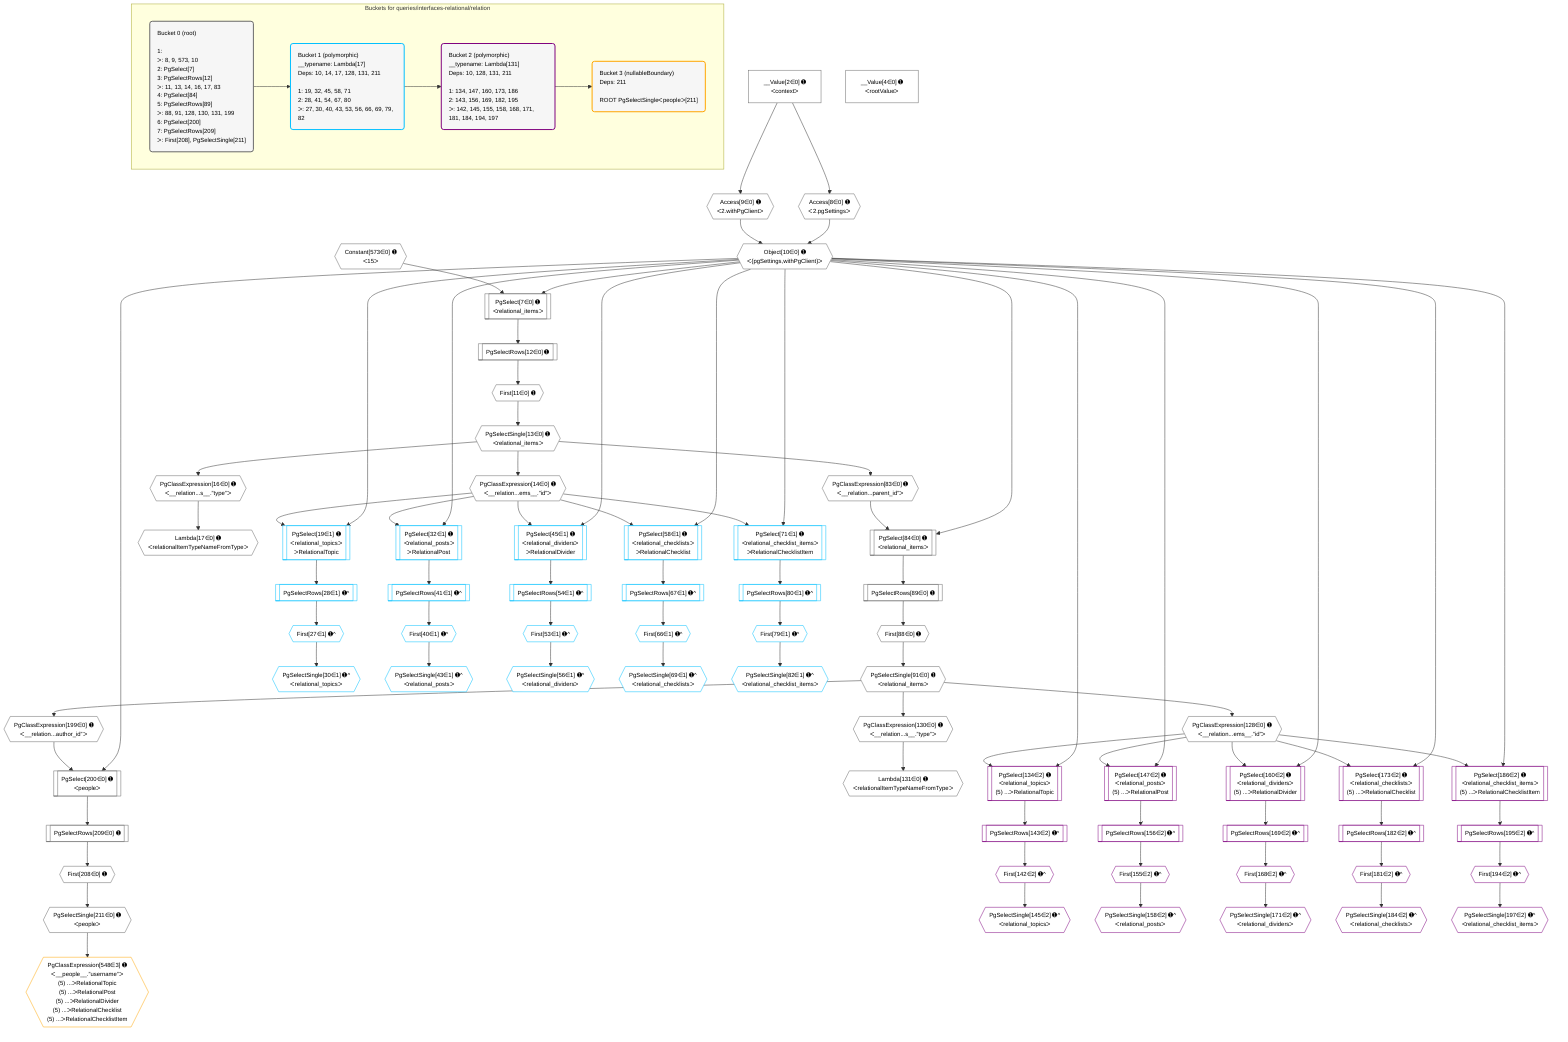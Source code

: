 %%{init: {'themeVariables': { 'fontSize': '12px'}}}%%
graph TD
    classDef path fill:#eee,stroke:#000,color:#000
    classDef plan fill:#fff,stroke-width:1px,color:#000
    classDef itemplan fill:#fff,stroke-width:2px,color:#000
    classDef unbatchedplan fill:#dff,stroke-width:1px,color:#000
    classDef sideeffectplan fill:#fcc,stroke-width:2px,color:#000
    classDef bucket fill:#f6f6f6,color:#000,stroke-width:2px,text-align:left

    subgraph "Buckets for queries/interfaces-relational/relation"
    Bucket0("Bucket 0 (root)<br /><br />1: <br />ᐳ: 8, 9, 573, 10<br />2: PgSelect[7]<br />3: PgSelectRows[12]<br />ᐳ: 11, 13, 14, 16, 17, 83<br />4: PgSelect[84]<br />5: PgSelectRows[89]<br />ᐳ: 88, 91, 128, 130, 131, 199<br />6: PgSelect[200]<br />7: PgSelectRows[209]<br />ᐳ: First[208], PgSelectSingle[211]"):::bucket
    Bucket1("Bucket 1 (polymorphic)<br />__typename: Lambda[17]<br />Deps: 10, 14, 17, 128, 131, 211<br /><br />1: 19, 32, 45, 58, 71<br />2: 28, 41, 54, 67, 80<br />ᐳ: 27, 30, 40, 43, 53, 56, 66, 69, 79, 82"):::bucket
    Bucket2("Bucket 2 (polymorphic)<br />__typename: Lambda[131]<br />Deps: 10, 128, 131, 211<br /><br />1: 134, 147, 160, 173, 186<br />2: 143, 156, 169, 182, 195<br />ᐳ: 142, 145, 155, 158, 168, 171, 181, 184, 194, 197"):::bucket
    Bucket3("Bucket 3 (nullableBoundary)<br />Deps: 211<br /><br />ROOT PgSelectSingleᐸpeopleᐳ[211]"):::bucket
    end
    Bucket0 --> Bucket1
    Bucket1 --> Bucket2
    Bucket2 --> Bucket3

    %% plan dependencies
    PgSelect7[["PgSelect[7∈0] ➊<br />ᐸrelational_itemsᐳ"]]:::plan
    Object10{{"Object[10∈0] ➊<br />ᐸ{pgSettings,withPgClient}ᐳ"}}:::plan
    Constant573{{"Constant[573∈0] ➊<br />ᐸ15ᐳ"}}:::plan
    Object10 & Constant573 --> PgSelect7
    Access8{{"Access[8∈0] ➊<br />ᐸ2.pgSettingsᐳ"}}:::plan
    Access9{{"Access[9∈0] ➊<br />ᐸ2.withPgClientᐳ"}}:::plan
    Access8 & Access9 --> Object10
    PgSelect84[["PgSelect[84∈0] ➊<br />ᐸrelational_itemsᐳ"]]:::plan
    PgClassExpression83{{"PgClassExpression[83∈0] ➊<br />ᐸ__relation...parent_id”ᐳ"}}:::plan
    Object10 & PgClassExpression83 --> PgSelect84
    PgSelect200[["PgSelect[200∈0] ➊<br />ᐸpeopleᐳ"]]:::plan
    PgClassExpression199{{"PgClassExpression[199∈0] ➊<br />ᐸ__relation...author_id”ᐳ"}}:::plan
    Object10 & PgClassExpression199 --> PgSelect200
    __Value2["__Value[2∈0] ➊<br />ᐸcontextᐳ"]:::plan
    __Value2 --> Access8
    __Value2 --> Access9
    First11{{"First[11∈0] ➊"}}:::plan
    PgSelectRows12[["PgSelectRows[12∈0] ➊"]]:::plan
    PgSelectRows12 --> First11
    PgSelect7 --> PgSelectRows12
    PgSelectSingle13{{"PgSelectSingle[13∈0] ➊<br />ᐸrelational_itemsᐳ"}}:::plan
    First11 --> PgSelectSingle13
    PgClassExpression14{{"PgClassExpression[14∈0] ➊<br />ᐸ__relation...ems__.”id”ᐳ"}}:::plan
    PgSelectSingle13 --> PgClassExpression14
    PgClassExpression16{{"PgClassExpression[16∈0] ➊<br />ᐸ__relation...s__.”type”ᐳ"}}:::plan
    PgSelectSingle13 --> PgClassExpression16
    Lambda17{{"Lambda[17∈0] ➊<br />ᐸrelationalItemTypeNameFromTypeᐳ"}}:::plan
    PgClassExpression16 --> Lambda17
    PgSelectSingle13 --> PgClassExpression83
    First88{{"First[88∈0] ➊"}}:::plan
    PgSelectRows89[["PgSelectRows[89∈0] ➊"]]:::plan
    PgSelectRows89 --> First88
    PgSelect84 --> PgSelectRows89
    PgSelectSingle91{{"PgSelectSingle[91∈0] ➊<br />ᐸrelational_itemsᐳ"}}:::plan
    First88 --> PgSelectSingle91
    PgClassExpression128{{"PgClassExpression[128∈0] ➊<br />ᐸ__relation...ems__.”id”ᐳ"}}:::plan
    PgSelectSingle91 --> PgClassExpression128
    PgClassExpression130{{"PgClassExpression[130∈0] ➊<br />ᐸ__relation...s__.”type”ᐳ"}}:::plan
    PgSelectSingle91 --> PgClassExpression130
    Lambda131{{"Lambda[131∈0] ➊<br />ᐸrelationalItemTypeNameFromTypeᐳ"}}:::plan
    PgClassExpression130 --> Lambda131
    PgSelectSingle91 --> PgClassExpression199
    First208{{"First[208∈0] ➊"}}:::plan
    PgSelectRows209[["PgSelectRows[209∈0] ➊"]]:::plan
    PgSelectRows209 --> First208
    PgSelect200 --> PgSelectRows209
    PgSelectSingle211{{"PgSelectSingle[211∈0] ➊<br />ᐸpeopleᐳ"}}:::plan
    First208 --> PgSelectSingle211
    __Value4["__Value[4∈0] ➊<br />ᐸrootValueᐳ"]:::plan
    PgSelect19[["PgSelect[19∈1] ➊<br />ᐸrelational_topicsᐳ<br />ᐳRelationalTopic"]]:::plan
    Object10 & PgClassExpression14 --> PgSelect19
    PgSelect32[["PgSelect[32∈1] ➊<br />ᐸrelational_postsᐳ<br />ᐳRelationalPost"]]:::plan
    Object10 & PgClassExpression14 --> PgSelect32
    PgSelect45[["PgSelect[45∈1] ➊<br />ᐸrelational_dividersᐳ<br />ᐳRelationalDivider"]]:::plan
    Object10 & PgClassExpression14 --> PgSelect45
    PgSelect58[["PgSelect[58∈1] ➊<br />ᐸrelational_checklistsᐳ<br />ᐳRelationalChecklist"]]:::plan
    Object10 & PgClassExpression14 --> PgSelect58
    PgSelect71[["PgSelect[71∈1] ➊<br />ᐸrelational_checklist_itemsᐳ<br />ᐳRelationalChecklistItem"]]:::plan
    Object10 & PgClassExpression14 --> PgSelect71
    First27{{"First[27∈1] ➊^"}}:::plan
    PgSelectRows28[["PgSelectRows[28∈1] ➊^"]]:::plan
    PgSelectRows28 --> First27
    PgSelect19 --> PgSelectRows28
    PgSelectSingle30{{"PgSelectSingle[30∈1] ➊^<br />ᐸrelational_topicsᐳ"}}:::plan
    First27 --> PgSelectSingle30
    First40{{"First[40∈1] ➊^"}}:::plan
    PgSelectRows41[["PgSelectRows[41∈1] ➊^"]]:::plan
    PgSelectRows41 --> First40
    PgSelect32 --> PgSelectRows41
    PgSelectSingle43{{"PgSelectSingle[43∈1] ➊^<br />ᐸrelational_postsᐳ"}}:::plan
    First40 --> PgSelectSingle43
    First53{{"First[53∈1] ➊^"}}:::plan
    PgSelectRows54[["PgSelectRows[54∈1] ➊^"]]:::plan
    PgSelectRows54 --> First53
    PgSelect45 --> PgSelectRows54
    PgSelectSingle56{{"PgSelectSingle[56∈1] ➊^<br />ᐸrelational_dividersᐳ"}}:::plan
    First53 --> PgSelectSingle56
    First66{{"First[66∈1] ➊^"}}:::plan
    PgSelectRows67[["PgSelectRows[67∈1] ➊^"]]:::plan
    PgSelectRows67 --> First66
    PgSelect58 --> PgSelectRows67
    PgSelectSingle69{{"PgSelectSingle[69∈1] ➊^<br />ᐸrelational_checklistsᐳ"}}:::plan
    First66 --> PgSelectSingle69
    First79{{"First[79∈1] ➊^"}}:::plan
    PgSelectRows80[["PgSelectRows[80∈1] ➊^"]]:::plan
    PgSelectRows80 --> First79
    PgSelect71 --> PgSelectRows80
    PgSelectSingle82{{"PgSelectSingle[82∈1] ➊^<br />ᐸrelational_checklist_itemsᐳ"}}:::plan
    First79 --> PgSelectSingle82
    PgSelect134[["PgSelect[134∈2] ➊<br />ᐸrelational_topicsᐳ<br />(5) ...ᐳRelationalTopic"]]:::plan
    Object10 & PgClassExpression128 --> PgSelect134
    PgSelect147[["PgSelect[147∈2] ➊<br />ᐸrelational_postsᐳ<br />(5) ...ᐳRelationalPost"]]:::plan
    Object10 & PgClassExpression128 --> PgSelect147
    PgSelect160[["PgSelect[160∈2] ➊<br />ᐸrelational_dividersᐳ<br />(5) ...ᐳRelationalDivider"]]:::plan
    Object10 & PgClassExpression128 --> PgSelect160
    PgSelect173[["PgSelect[173∈2] ➊<br />ᐸrelational_checklistsᐳ<br />(5) ...ᐳRelationalChecklist"]]:::plan
    Object10 & PgClassExpression128 --> PgSelect173
    PgSelect186[["PgSelect[186∈2] ➊<br />ᐸrelational_checklist_itemsᐳ<br />(5) ...ᐳRelationalChecklistItem"]]:::plan
    Object10 & PgClassExpression128 --> PgSelect186
    First142{{"First[142∈2] ➊^"}}:::plan
    PgSelectRows143[["PgSelectRows[143∈2] ➊^"]]:::plan
    PgSelectRows143 --> First142
    PgSelect134 --> PgSelectRows143
    PgSelectSingle145{{"PgSelectSingle[145∈2] ➊^<br />ᐸrelational_topicsᐳ"}}:::plan
    First142 --> PgSelectSingle145
    First155{{"First[155∈2] ➊^"}}:::plan
    PgSelectRows156[["PgSelectRows[156∈2] ➊^"]]:::plan
    PgSelectRows156 --> First155
    PgSelect147 --> PgSelectRows156
    PgSelectSingle158{{"PgSelectSingle[158∈2] ➊^<br />ᐸrelational_postsᐳ"}}:::plan
    First155 --> PgSelectSingle158
    First168{{"First[168∈2] ➊^"}}:::plan
    PgSelectRows169[["PgSelectRows[169∈2] ➊^"]]:::plan
    PgSelectRows169 --> First168
    PgSelect160 --> PgSelectRows169
    PgSelectSingle171{{"PgSelectSingle[171∈2] ➊^<br />ᐸrelational_dividersᐳ"}}:::plan
    First168 --> PgSelectSingle171
    First181{{"First[181∈2] ➊^"}}:::plan
    PgSelectRows182[["PgSelectRows[182∈2] ➊^"]]:::plan
    PgSelectRows182 --> First181
    PgSelect173 --> PgSelectRows182
    PgSelectSingle184{{"PgSelectSingle[184∈2] ➊^<br />ᐸrelational_checklistsᐳ"}}:::plan
    First181 --> PgSelectSingle184
    First194{{"First[194∈2] ➊^"}}:::plan
    PgSelectRows195[["PgSelectRows[195∈2] ➊^"]]:::plan
    PgSelectRows195 --> First194
    PgSelect186 --> PgSelectRows195
    PgSelectSingle197{{"PgSelectSingle[197∈2] ➊^<br />ᐸrelational_checklist_itemsᐳ"}}:::plan
    First194 --> PgSelectSingle197
    PgClassExpression548{{"PgClassExpression[548∈3] ➊<br />ᐸ__people__.”username”ᐳ<br />(5) ...ᐳRelationalTopic<br />(5) ...ᐳRelationalPost<br />(5) ...ᐳRelationalDivider<br />(5) ...ᐳRelationalChecklist<br />(5) ...ᐳRelationalChecklistItem"}}:::plan
    PgSelectSingle211 --> PgClassExpression548

    %% define steps
    classDef bucket0 stroke:#696969
    class Bucket0,__Value2,__Value4,PgSelect7,Access8,Access9,Object10,First11,PgSelectRows12,PgSelectSingle13,PgClassExpression14,PgClassExpression16,Lambda17,PgClassExpression83,PgSelect84,First88,PgSelectRows89,PgSelectSingle91,PgClassExpression128,PgClassExpression130,Lambda131,PgClassExpression199,PgSelect200,First208,PgSelectRows209,PgSelectSingle211,Constant573 bucket0
    classDef bucket1 stroke:#00bfff
    class Bucket1,PgSelect19,First27,PgSelectRows28,PgSelectSingle30,PgSelect32,First40,PgSelectRows41,PgSelectSingle43,PgSelect45,First53,PgSelectRows54,PgSelectSingle56,PgSelect58,First66,PgSelectRows67,PgSelectSingle69,PgSelect71,First79,PgSelectRows80,PgSelectSingle82 bucket1
    classDef bucket2 stroke:#7f007f
    class Bucket2,PgSelect134,First142,PgSelectRows143,PgSelectSingle145,PgSelect147,First155,PgSelectRows156,PgSelectSingle158,PgSelect160,First168,PgSelectRows169,PgSelectSingle171,PgSelect173,First181,PgSelectRows182,PgSelectSingle184,PgSelect186,First194,PgSelectRows195,PgSelectSingle197 bucket2
    classDef bucket3 stroke:#ffa500
    class Bucket3,PgClassExpression548 bucket3